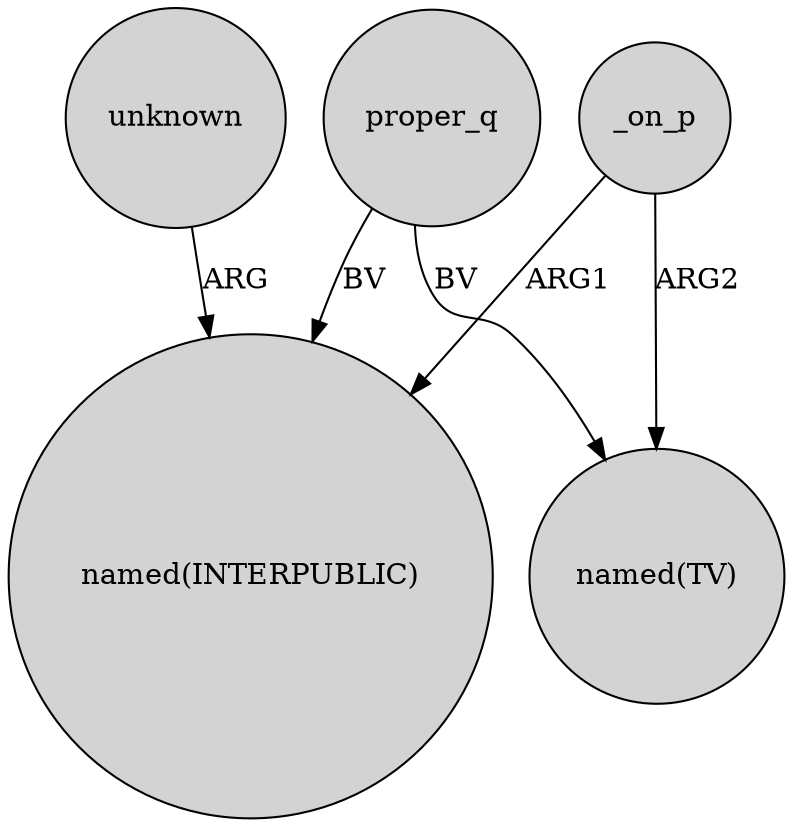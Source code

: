 digraph {
	node [shape=circle style=filled]
	_on_p -> "named(INTERPUBLIC)" [label=ARG1]
	proper_q -> "named(INTERPUBLIC)" [label=BV]
	unknown -> "named(INTERPUBLIC)" [label=ARG]
	proper_q -> "named(TV)" [label=BV]
	_on_p -> "named(TV)" [label=ARG2]
}
